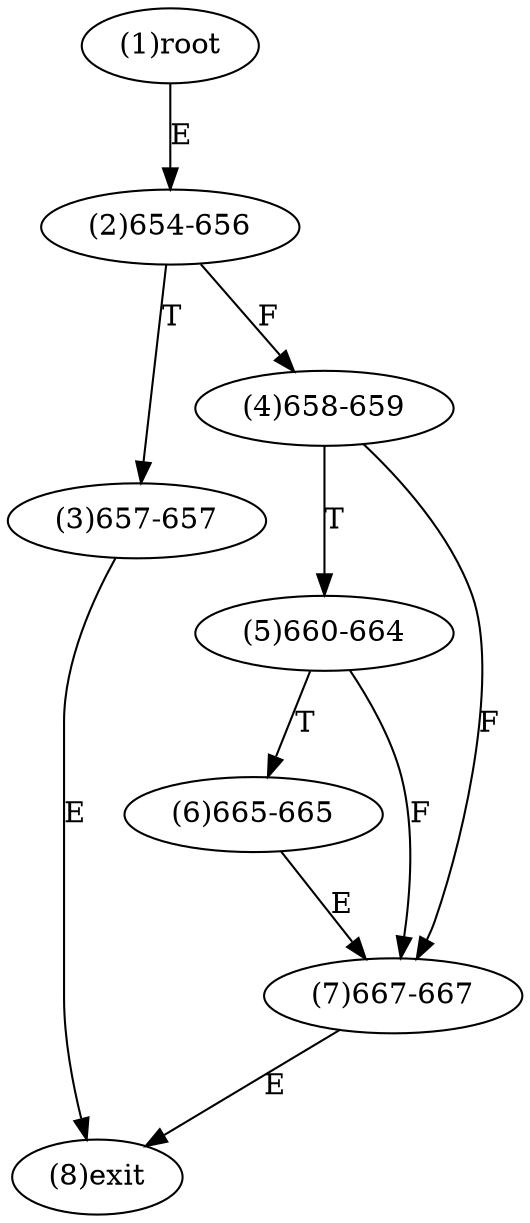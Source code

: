 digraph "" { 
1[ label="(1)root"];
2[ label="(2)654-656"];
3[ label="(3)657-657"];
4[ label="(4)658-659"];
5[ label="(5)660-664"];
6[ label="(6)665-665"];
7[ label="(7)667-667"];
8[ label="(8)exit"];
1->2[ label="E"];
2->4[ label="F"];
2->3[ label="T"];
3->8[ label="E"];
4->7[ label="F"];
4->5[ label="T"];
5->7[ label="F"];
5->6[ label="T"];
6->7[ label="E"];
7->8[ label="E"];
}